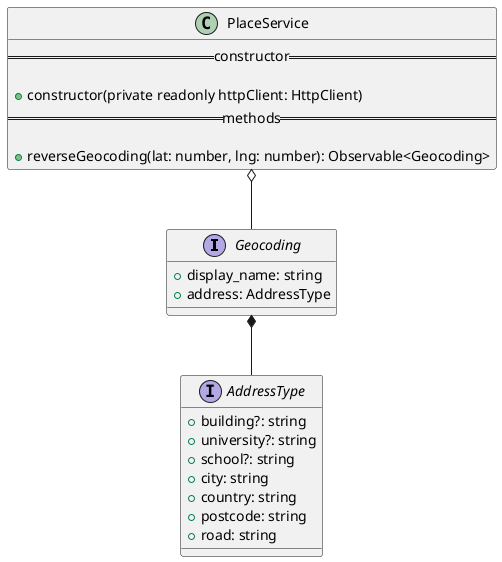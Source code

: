 @startuml PlaceService

interface Geocoding {
  + display_name: string
  + address: AddressType
}

interface AddressType {
  + building?: string
  + university?: string
  + school?: string
  + city: string
  + country: string
  + postcode: string
  + road: string
}

class PlaceService {
  == constructor ==

  + constructor(private readonly httpClient: HttpClient)
  == methods ==

  + reverseGeocoding(lat: number, lng: number): Observable<Geocoding>
}

Geocoding *-- AddressType
PlaceService o-- Geocoding
@enduml
